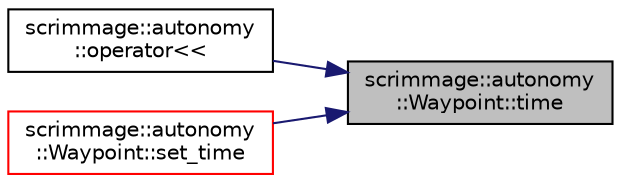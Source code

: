 digraph "scrimmage::autonomy::Waypoint::time"
{
 // LATEX_PDF_SIZE
  edge [fontname="Helvetica",fontsize="10",labelfontname="Helvetica",labelfontsize="10"];
  node [fontname="Helvetica",fontsize="10",shape=record];
  rankdir="RL";
  Node1 [label="scrimmage::autonomy\l::Waypoint::time",height=0.2,width=0.4,color="black", fillcolor="grey75", style="filled", fontcolor="black",tooltip=" "];
  Node1 -> Node2 [dir="back",color="midnightblue",fontsize="10",style="solid",fontname="Helvetica"];
  Node2 [label="scrimmage::autonomy\l::operator\<\<",height=0.2,width=0.4,color="black", fillcolor="white", style="filled",URL="$namespacescrimmage_1_1autonomy.html#a986ca9dc528496cd5ad3d7e977ef1732",tooltip=" "];
  Node1 -> Node3 [dir="back",color="midnightblue",fontsize="10",style="solid",fontname="Helvetica"];
  Node3 [label="scrimmage::autonomy\l::Waypoint::set_time",height=0.2,width=0.4,color="red", fillcolor="white", style="filled",URL="$classscrimmage_1_1autonomy_1_1Waypoint.html#a2fca88f431ea5ba4e9df8a0703b110cc",tooltip=" "];
}
